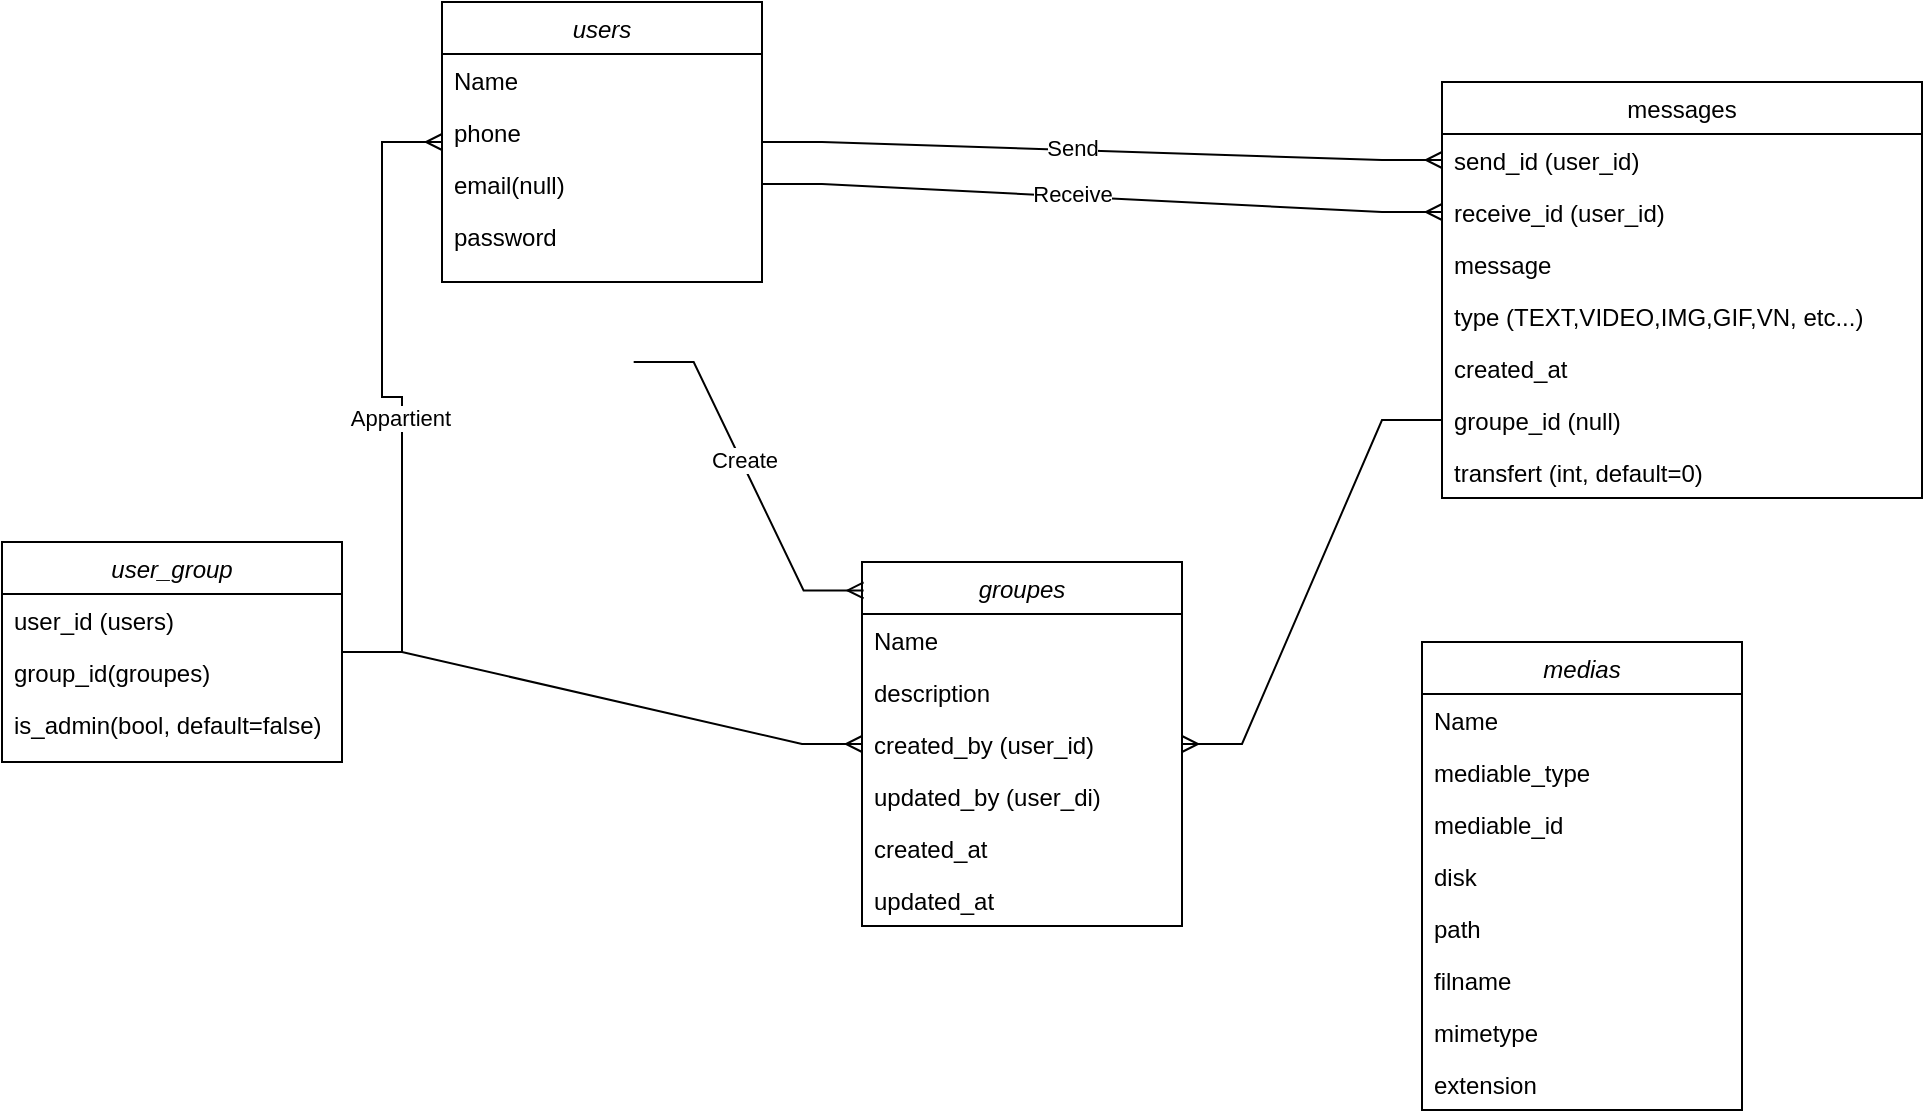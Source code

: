 <mxfile>
    <diagram id="C5RBs43oDa-KdzZeNtuy" name="Page-1">
        <mxGraphModel dx="1486" dy="792" grid="1" gridSize="10" guides="1" tooltips="1" connect="1" arrows="1" fold="1" page="0" pageScale="1" pageWidth="827" pageHeight="1169" math="0" shadow="0">
            <root>
                <mxCell id="WIyWlLk6GJQsqaUBKTNV-0"/>
                <mxCell id="WIyWlLk6GJQsqaUBKTNV-1" parent="WIyWlLk6GJQsqaUBKTNV-0"/>
                <mxCell id="zkfFHV4jXpPFQw0GAbJ--0" value="users" style="swimlane;fontStyle=2;align=center;verticalAlign=top;childLayout=stackLayout;horizontal=1;startSize=26;horizontalStack=0;resizeParent=1;resizeLast=0;collapsible=1;marginBottom=0;rounded=0;shadow=0;strokeWidth=1;" parent="WIyWlLk6GJQsqaUBKTNV-1" vertex="1">
                    <mxGeometry x="-20" y="30" width="160" height="140" as="geometry">
                        <mxRectangle x="230" y="140" width="160" height="26" as="alternateBounds"/>
                    </mxGeometry>
                </mxCell>
                <mxCell id="zkfFHV4jXpPFQw0GAbJ--1" value="Name" style="text;align=left;verticalAlign=top;spacingLeft=4;spacingRight=4;overflow=hidden;rotatable=0;points=[[0,0.5],[1,0.5]];portConstraint=eastwest;" parent="zkfFHV4jXpPFQw0GAbJ--0" vertex="1">
                    <mxGeometry y="26" width="160" height="26" as="geometry"/>
                </mxCell>
                <mxCell id="zkfFHV4jXpPFQw0GAbJ--2" value="phone" style="text;align=left;verticalAlign=top;spacingLeft=4;spacingRight=4;overflow=hidden;rotatable=0;points=[[0,0.5],[1,0.5]];portConstraint=eastwest;rounded=0;shadow=0;html=0;" parent="zkfFHV4jXpPFQw0GAbJ--0" vertex="1">
                    <mxGeometry y="52" width="160" height="26" as="geometry"/>
                </mxCell>
                <mxCell id="zkfFHV4jXpPFQw0GAbJ--3" value="email(null)" style="text;align=left;verticalAlign=top;spacingLeft=4;spacingRight=4;overflow=hidden;rotatable=0;points=[[0,0.5],[1,0.5]];portConstraint=eastwest;rounded=0;shadow=0;html=0;" parent="zkfFHV4jXpPFQw0GAbJ--0" vertex="1">
                    <mxGeometry y="78" width="160" height="26" as="geometry"/>
                </mxCell>
                <mxCell id="Cd3bP0gYWtYcFk1qH_um-0" value="password" style="text;align=left;verticalAlign=top;spacingLeft=4;spacingRight=4;overflow=hidden;rotatable=0;points=[[0,0.5],[1,0.5]];portConstraint=eastwest;rounded=0;shadow=0;html=0;" parent="zkfFHV4jXpPFQw0GAbJ--0" vertex="1">
                    <mxGeometry y="104" width="160" height="26" as="geometry"/>
                </mxCell>
                <mxCell id="zkfFHV4jXpPFQw0GAbJ--17" value="messages" style="swimlane;fontStyle=0;align=center;verticalAlign=top;childLayout=stackLayout;horizontal=1;startSize=26;horizontalStack=0;resizeParent=1;resizeLast=0;collapsible=1;marginBottom=0;rounded=0;shadow=0;strokeWidth=1;" parent="WIyWlLk6GJQsqaUBKTNV-1" vertex="1">
                    <mxGeometry x="480" y="70" width="240" height="208" as="geometry">
                        <mxRectangle x="550" y="140" width="160" height="26" as="alternateBounds"/>
                    </mxGeometry>
                </mxCell>
                <mxCell id="zkfFHV4jXpPFQw0GAbJ--18" value="send_id (user_id)" style="text;align=left;verticalAlign=top;spacingLeft=4;spacingRight=4;overflow=hidden;rotatable=0;points=[[0,0.5],[1,0.5]];portConstraint=eastwest;" parent="zkfFHV4jXpPFQw0GAbJ--17" vertex="1">
                    <mxGeometry y="26" width="240" height="26" as="geometry"/>
                </mxCell>
                <mxCell id="zkfFHV4jXpPFQw0GAbJ--19" value="receive_id (user_id)" style="text;align=left;verticalAlign=top;spacingLeft=4;spacingRight=4;overflow=hidden;rotatable=0;points=[[0,0.5],[1,0.5]];portConstraint=eastwest;rounded=0;shadow=0;html=0;" parent="zkfFHV4jXpPFQw0GAbJ--17" vertex="1">
                    <mxGeometry y="52" width="240" height="26" as="geometry"/>
                </mxCell>
                <mxCell id="zkfFHV4jXpPFQw0GAbJ--20" value="message" style="text;align=left;verticalAlign=top;spacingLeft=4;spacingRight=4;overflow=hidden;rotatable=0;points=[[0,0.5],[1,0.5]];portConstraint=eastwest;rounded=0;shadow=0;html=0;" parent="zkfFHV4jXpPFQw0GAbJ--17" vertex="1">
                    <mxGeometry y="78" width="240" height="26" as="geometry"/>
                </mxCell>
                <mxCell id="zkfFHV4jXpPFQw0GAbJ--21" value="type (TEXT,VIDEO,IMG,GIF,VN, etc...)" style="text;align=left;verticalAlign=top;spacingLeft=4;spacingRight=4;overflow=hidden;rotatable=0;points=[[0,0.5],[1,0.5]];portConstraint=eastwest;rounded=0;shadow=0;html=0;" parent="zkfFHV4jXpPFQw0GAbJ--17" vertex="1">
                    <mxGeometry y="104" width="240" height="26" as="geometry"/>
                </mxCell>
                <mxCell id="zkfFHV4jXpPFQw0GAbJ--22" value="created_at" style="text;align=left;verticalAlign=top;spacingLeft=4;spacingRight=4;overflow=hidden;rotatable=0;points=[[0,0.5],[1,0.5]];portConstraint=eastwest;rounded=0;shadow=0;html=0;" parent="zkfFHV4jXpPFQw0GAbJ--17" vertex="1">
                    <mxGeometry y="130" width="240" height="26" as="geometry"/>
                </mxCell>
                <mxCell id="Cd3bP0gYWtYcFk1qH_um-2" value="groupe_id (null)" style="text;align=left;verticalAlign=top;spacingLeft=4;spacingRight=4;overflow=hidden;rotatable=0;points=[[0,0.5],[1,0.5]];portConstraint=eastwest;rounded=0;shadow=0;html=0;" parent="zkfFHV4jXpPFQw0GAbJ--17" vertex="1">
                    <mxGeometry y="156" width="240" height="26" as="geometry"/>
                </mxCell>
                <mxCell id="Cd3bP0gYWtYcFk1qH_um-8" value="transfert (int, default=0)" style="text;align=left;verticalAlign=top;spacingLeft=4;spacingRight=4;overflow=hidden;rotatable=0;points=[[0,0.5],[1,0.5]];portConstraint=eastwest;rounded=0;shadow=0;html=0;" parent="zkfFHV4jXpPFQw0GAbJ--17" vertex="1">
                    <mxGeometry y="182" width="240" height="26" as="geometry"/>
                </mxCell>
                <mxCell id="Cd3bP0gYWtYcFk1qH_um-3" value="" style="edgeStyle=entityRelationEdgeStyle;fontSize=12;html=1;endArrow=ERmany;rounded=0;" parent="WIyWlLk6GJQsqaUBKTNV-1" source="zkfFHV4jXpPFQw0GAbJ--0" target="zkfFHV4jXpPFQw0GAbJ--18" edge="1">
                    <mxGeometry width="100" height="100" relative="1" as="geometry">
                        <mxPoint x="170" y="530" as="sourcePoint"/>
                        <mxPoint x="270" y="430" as="targetPoint"/>
                    </mxGeometry>
                </mxCell>
                <mxCell id="Cd3bP0gYWtYcFk1qH_um-4" value="Send" style="edgeLabel;html=1;align=center;verticalAlign=middle;resizable=0;points=[];" parent="Cd3bP0gYWtYcFk1qH_um-3" vertex="1" connectable="0">
                    <mxGeometry x="-0.093" y="1" relative="1" as="geometry">
                        <mxPoint as="offset"/>
                    </mxGeometry>
                </mxCell>
                <mxCell id="Cd3bP0gYWtYcFk1qH_um-5" value="" style="edgeStyle=entityRelationEdgeStyle;fontSize=12;html=1;endArrow=ERmany;rounded=0;entryX=0;entryY=0.5;entryDx=0;entryDy=0;" parent="WIyWlLk6GJQsqaUBKTNV-1" source="zkfFHV4jXpPFQw0GAbJ--3" target="zkfFHV4jXpPFQw0GAbJ--19" edge="1">
                    <mxGeometry width="100" height="100" relative="1" as="geometry">
                        <mxPoint x="130" y="120" as="sourcePoint"/>
                        <mxPoint x="470" y="155" as="targetPoint"/>
                    </mxGeometry>
                </mxCell>
                <mxCell id="Cd3bP0gYWtYcFk1qH_um-6" value="Receive" style="edgeLabel;html=1;align=center;verticalAlign=middle;resizable=0;points=[];" parent="Cd3bP0gYWtYcFk1qH_um-5" vertex="1" connectable="0">
                    <mxGeometry x="-0.093" y="1" relative="1" as="geometry">
                        <mxPoint as="offset"/>
                    </mxGeometry>
                </mxCell>
                <mxCell id="Cd3bP0gYWtYcFk1qH_um-9" value="groupes" style="swimlane;fontStyle=2;align=center;verticalAlign=top;childLayout=stackLayout;horizontal=1;startSize=26;horizontalStack=0;resizeParent=1;resizeLast=0;collapsible=1;marginBottom=0;rounded=0;shadow=0;strokeWidth=1;" parent="WIyWlLk6GJQsqaUBKTNV-1" vertex="1">
                    <mxGeometry x="190" y="310" width="160" height="182" as="geometry">
                        <mxRectangle x="230" y="140" width="160" height="26" as="alternateBounds"/>
                    </mxGeometry>
                </mxCell>
                <mxCell id="Cd3bP0gYWtYcFk1qH_um-10" value="Name" style="text;align=left;verticalAlign=top;spacingLeft=4;spacingRight=4;overflow=hidden;rotatable=0;points=[[0,0.5],[1,0.5]];portConstraint=eastwest;" parent="Cd3bP0gYWtYcFk1qH_um-9" vertex="1">
                    <mxGeometry y="26" width="160" height="26" as="geometry"/>
                </mxCell>
                <mxCell id="Cd3bP0gYWtYcFk1qH_um-11" value="description" style="text;align=left;verticalAlign=top;spacingLeft=4;spacingRight=4;overflow=hidden;rotatable=0;points=[[0,0.5],[1,0.5]];portConstraint=eastwest;rounded=0;shadow=0;html=0;" parent="Cd3bP0gYWtYcFk1qH_um-9" vertex="1">
                    <mxGeometry y="52" width="160" height="26" as="geometry"/>
                </mxCell>
                <mxCell id="Cd3bP0gYWtYcFk1qH_um-12" value="created_by (user_id)" style="text;align=left;verticalAlign=top;spacingLeft=4;spacingRight=4;overflow=hidden;rotatable=0;points=[[0,0.5],[1,0.5]];portConstraint=eastwest;rounded=0;shadow=0;html=0;" parent="Cd3bP0gYWtYcFk1qH_um-9" vertex="1">
                    <mxGeometry y="78" width="160" height="26" as="geometry"/>
                </mxCell>
                <mxCell id="Cd3bP0gYWtYcFk1qH_um-13" value="updated_by (user_di)" style="text;align=left;verticalAlign=top;spacingLeft=4;spacingRight=4;overflow=hidden;rotatable=0;points=[[0,0.5],[1,0.5]];portConstraint=eastwest;rounded=0;shadow=0;html=0;" parent="Cd3bP0gYWtYcFk1qH_um-9" vertex="1">
                    <mxGeometry y="104" width="160" height="26" as="geometry"/>
                </mxCell>
                <mxCell id="Cd3bP0gYWtYcFk1qH_um-14" value="created_at" style="text;align=left;verticalAlign=top;spacingLeft=4;spacingRight=4;overflow=hidden;rotatable=0;points=[[0,0.5],[1,0.5]];portConstraint=eastwest;rounded=0;shadow=0;html=0;" parent="Cd3bP0gYWtYcFk1qH_um-9" vertex="1">
                    <mxGeometry y="130" width="160" height="26" as="geometry"/>
                </mxCell>
                <mxCell id="Cd3bP0gYWtYcFk1qH_um-15" value="updated_at" style="text;align=left;verticalAlign=top;spacingLeft=4;spacingRight=4;overflow=hidden;rotatable=0;points=[[0,0.5],[1,0.5]];portConstraint=eastwest;rounded=0;shadow=0;html=0;" parent="Cd3bP0gYWtYcFk1qH_um-9" vertex="1">
                    <mxGeometry y="156" width="160" height="26" as="geometry"/>
                </mxCell>
                <mxCell id="Cd3bP0gYWtYcFk1qH_um-16" value="" style="edgeStyle=entityRelationEdgeStyle;fontSize=12;html=1;endArrow=ERmany;rounded=0;exitX=0.5;exitY=1;exitDx=0;exitDy=0;entryX=0.005;entryY=0.078;entryDx=0;entryDy=0;entryPerimeter=0;" parent="WIyWlLk6GJQsqaUBKTNV-1" target="Cd3bP0gYWtYcFk1qH_um-9" edge="1">
                    <mxGeometry width="100" height="100" relative="1" as="geometry">
                        <mxPoint x="75.84" y="210" as="sourcePoint"/>
                        <mxPoint x="180.0" y="375.834" as="targetPoint"/>
                    </mxGeometry>
                </mxCell>
                <mxCell id="Cd3bP0gYWtYcFk1qH_um-17" value="Create" style="edgeLabel;html=1;align=center;verticalAlign=middle;resizable=0;points=[];" parent="Cd3bP0gYWtYcFk1qH_um-16" vertex="1" connectable="0">
                    <mxGeometry x="-0.093" y="1" relative="1" as="geometry">
                        <mxPoint as="offset"/>
                    </mxGeometry>
                </mxCell>
                <mxCell id="Cd3bP0gYWtYcFk1qH_um-18" value="user_group" style="swimlane;fontStyle=2;align=center;verticalAlign=top;childLayout=stackLayout;horizontal=1;startSize=26;horizontalStack=0;resizeParent=1;resizeLast=0;collapsible=1;marginBottom=0;rounded=0;shadow=0;strokeWidth=1;" parent="WIyWlLk6GJQsqaUBKTNV-1" vertex="1">
                    <mxGeometry x="-240" y="300" width="170" height="110" as="geometry">
                        <mxRectangle x="230" y="140" width="160" height="26" as="alternateBounds"/>
                    </mxGeometry>
                </mxCell>
                <mxCell id="Cd3bP0gYWtYcFk1qH_um-19" value="user_id (users)" style="text;align=left;verticalAlign=top;spacingLeft=4;spacingRight=4;overflow=hidden;rotatable=0;points=[[0,0.5],[1,0.5]];portConstraint=eastwest;" parent="Cd3bP0gYWtYcFk1qH_um-18" vertex="1">
                    <mxGeometry y="26" width="170" height="26" as="geometry"/>
                </mxCell>
                <mxCell id="Cd3bP0gYWtYcFk1qH_um-20" value="group_id(groupes)" style="text;align=left;verticalAlign=top;spacingLeft=4;spacingRight=4;overflow=hidden;rotatable=0;points=[[0,0.5],[1,0.5]];portConstraint=eastwest;rounded=0;shadow=0;html=0;" parent="Cd3bP0gYWtYcFk1qH_um-18" vertex="1">
                    <mxGeometry y="52" width="170" height="26" as="geometry"/>
                </mxCell>
                <mxCell id="Cd3bP0gYWtYcFk1qH_um-21" value="is_admin(bool, default=false)" style="text;align=left;verticalAlign=top;spacingLeft=4;spacingRight=4;overflow=hidden;rotatable=0;points=[[0,0.5],[1,0.5]];portConstraint=eastwest;rounded=0;shadow=0;html=0;" parent="Cd3bP0gYWtYcFk1qH_um-18" vertex="1">
                    <mxGeometry y="78" width="170" height="26" as="geometry"/>
                </mxCell>
                <mxCell id="Cd3bP0gYWtYcFk1qH_um-23" value="" style="edgeStyle=entityRelationEdgeStyle;fontSize=12;html=1;endArrow=ERmany;rounded=0;" parent="WIyWlLk6GJQsqaUBKTNV-1" source="Cd3bP0gYWtYcFk1qH_um-18" target="zkfFHV4jXpPFQw0GAbJ--0" edge="1">
                    <mxGeometry width="100" height="100" relative="1" as="geometry">
                        <mxPoint x="-180.0" y="113.08" as="sourcePoint"/>
                        <mxPoint x="-75.84" y="278.914" as="targetPoint"/>
                    </mxGeometry>
                </mxCell>
                <mxCell id="Cd3bP0gYWtYcFk1qH_um-24" value="Appartient" style="edgeLabel;html=1;align=center;verticalAlign=middle;resizable=0;points=[];" parent="Cd3bP0gYWtYcFk1qH_um-23" vertex="1" connectable="0">
                    <mxGeometry x="-0.093" y="1" relative="1" as="geometry">
                        <mxPoint as="offset"/>
                    </mxGeometry>
                </mxCell>
                <mxCell id="Cd3bP0gYWtYcFk1qH_um-25" value="" style="edgeStyle=entityRelationEdgeStyle;fontSize=12;html=1;endArrow=ERmany;rounded=0;" parent="WIyWlLk6GJQsqaUBKTNV-1" source="Cd3bP0gYWtYcFk1qH_um-18" target="Cd3bP0gYWtYcFk1qH_um-9" edge="1">
                    <mxGeometry width="100" height="100" relative="1" as="geometry">
                        <mxPoint x="-100" y="360" as="sourcePoint"/>
                        <mxPoint x="10" y="150" as="targetPoint"/>
                    </mxGeometry>
                </mxCell>
                <mxCell id="Patz49Sr16-MpF7L5qrM-0" value="" style="edgeStyle=entityRelationEdgeStyle;fontSize=12;html=1;endArrow=ERmany;rounded=0;" parent="WIyWlLk6GJQsqaUBKTNV-1" source="Cd3bP0gYWtYcFk1qH_um-2" target="Cd3bP0gYWtYcFk1qH_um-9" edge="1">
                    <mxGeometry width="100" height="100" relative="1" as="geometry">
                        <mxPoint x="-60" y="365" as="sourcePoint"/>
                        <mxPoint x="180" y="431" as="targetPoint"/>
                    </mxGeometry>
                </mxCell>
                <mxCell id="Patz49Sr16-MpF7L5qrM-1" value="medias" style="swimlane;fontStyle=2;align=center;verticalAlign=top;childLayout=stackLayout;horizontal=1;startSize=26;horizontalStack=0;resizeParent=1;resizeLast=0;collapsible=1;marginBottom=0;rounded=0;shadow=0;strokeWidth=1;" parent="WIyWlLk6GJQsqaUBKTNV-1" vertex="1">
                    <mxGeometry x="470" y="350" width="160" height="234" as="geometry">
                        <mxRectangle x="230" y="140" width="160" height="26" as="alternateBounds"/>
                    </mxGeometry>
                </mxCell>
                <mxCell id="Patz49Sr16-MpF7L5qrM-2" value="Name" style="text;align=left;verticalAlign=top;spacingLeft=4;spacingRight=4;overflow=hidden;rotatable=0;points=[[0,0.5],[1,0.5]];portConstraint=eastwest;" parent="Patz49Sr16-MpF7L5qrM-1" vertex="1">
                    <mxGeometry y="26" width="160" height="26" as="geometry"/>
                </mxCell>
                <mxCell id="Patz49Sr16-MpF7L5qrM-3" value="mediable_type" style="text;align=left;verticalAlign=top;spacingLeft=4;spacingRight=4;overflow=hidden;rotatable=0;points=[[0,0.5],[1,0.5]];portConstraint=eastwest;rounded=0;shadow=0;html=0;" parent="Patz49Sr16-MpF7L5qrM-1" vertex="1">
                    <mxGeometry y="52" width="160" height="26" as="geometry"/>
                </mxCell>
                <mxCell id="Patz49Sr16-MpF7L5qrM-4" value="mediable_id" style="text;align=left;verticalAlign=top;spacingLeft=4;spacingRight=4;overflow=hidden;rotatable=0;points=[[0,0.5],[1,0.5]];portConstraint=eastwest;rounded=0;shadow=0;html=0;" parent="Patz49Sr16-MpF7L5qrM-1" vertex="1">
                    <mxGeometry y="78" width="160" height="26" as="geometry"/>
                </mxCell>
                <mxCell id="Patz49Sr16-MpF7L5qrM-5" value="disk    " style="text;align=left;verticalAlign=top;spacingLeft=4;spacingRight=4;overflow=hidden;rotatable=0;points=[[0,0.5],[1,0.5]];portConstraint=eastwest;rounded=0;shadow=0;html=0;" parent="Patz49Sr16-MpF7L5qrM-1" vertex="1">
                    <mxGeometry y="104" width="160" height="26" as="geometry"/>
                </mxCell>
                <mxCell id="Patz49Sr16-MpF7L5qrM-6" value="path" style="text;align=left;verticalAlign=top;spacingLeft=4;spacingRight=4;overflow=hidden;rotatable=0;points=[[0,0.5],[1,0.5]];portConstraint=eastwest;rounded=0;shadow=0;html=0;" parent="Patz49Sr16-MpF7L5qrM-1" vertex="1">
                    <mxGeometry y="130" width="160" height="26" as="geometry"/>
                </mxCell>
                <mxCell id="Patz49Sr16-MpF7L5qrM-7" value="filname" style="text;align=left;verticalAlign=top;spacingLeft=4;spacingRight=4;overflow=hidden;rotatable=0;points=[[0,0.5],[1,0.5]];portConstraint=eastwest;rounded=0;shadow=0;html=0;" parent="Patz49Sr16-MpF7L5qrM-1" vertex="1">
                    <mxGeometry y="156" width="160" height="26" as="geometry"/>
                </mxCell>
                <mxCell id="Patz49Sr16-MpF7L5qrM-8" value="mimetype" style="text;align=left;verticalAlign=top;spacingLeft=4;spacingRight=4;overflow=hidden;rotatable=0;points=[[0,0.5],[1,0.5]];portConstraint=eastwest;rounded=0;shadow=0;html=0;" parent="Patz49Sr16-MpF7L5qrM-1" vertex="1">
                    <mxGeometry y="182" width="160" height="26" as="geometry"/>
                </mxCell>
                <mxCell id="Patz49Sr16-MpF7L5qrM-9" value="extension" style="text;align=left;verticalAlign=top;spacingLeft=4;spacingRight=4;overflow=hidden;rotatable=0;points=[[0,0.5],[1,0.5]];portConstraint=eastwest;rounded=0;shadow=0;html=0;" parent="Patz49Sr16-MpF7L5qrM-1" vertex="1">
                    <mxGeometry y="208" width="160" height="26" as="geometry"/>
                </mxCell>
            </root>
        </mxGraphModel>
    </diagram>
</mxfile>